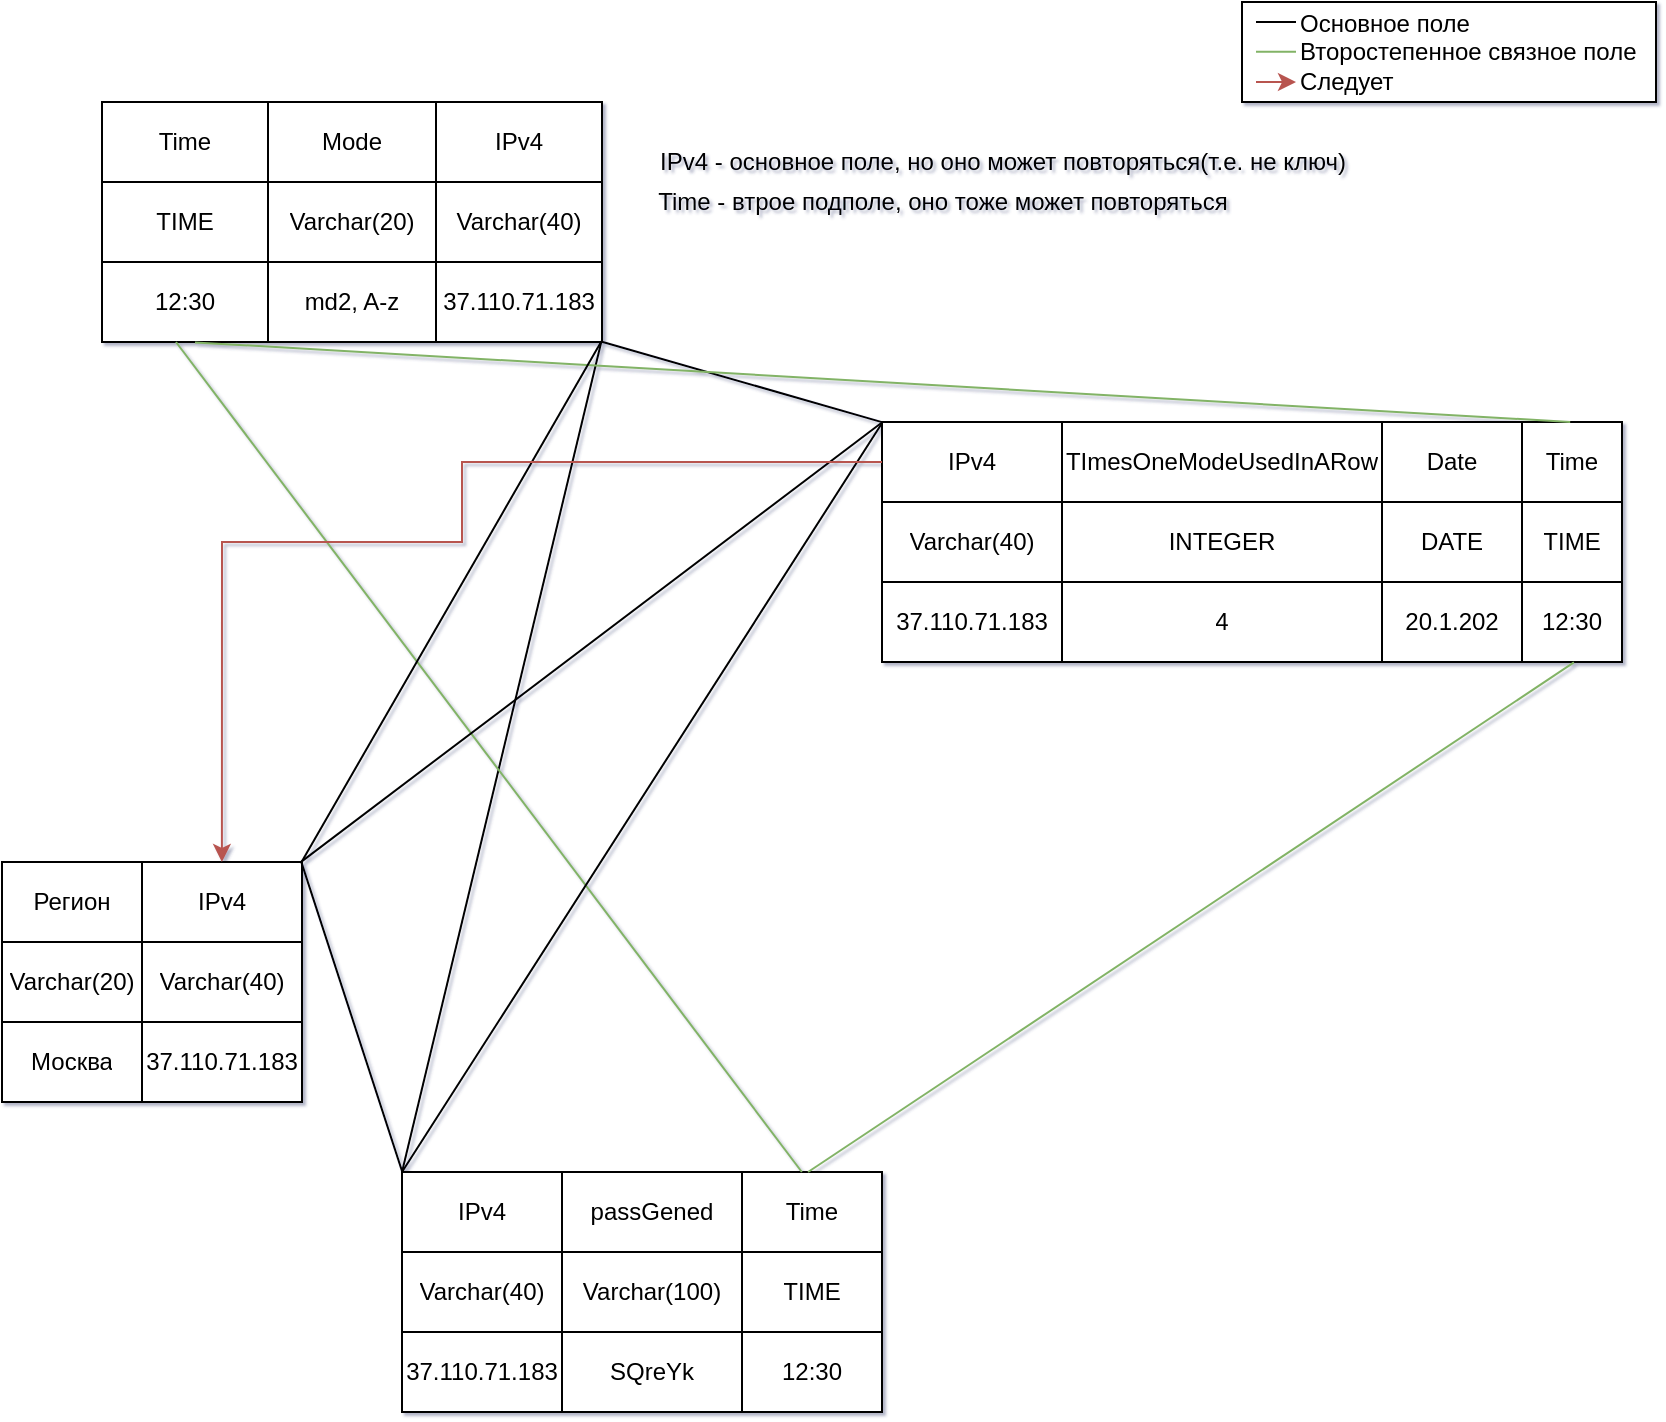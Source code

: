 <mxfile version="14.2.5" type="github">
  <diagram id="LZiAop6SkvyM2Lya098d" name="Page-1">
    <mxGraphModel dx="867" dy="768" grid="1" gridSize="10" guides="1" tooltips="1" connect="1" arrows="1" fold="1" page="1" pageScale="1" pageWidth="827" pageHeight="1169" math="0" shadow="1">
      <root>
        <mxCell id="0" />
        <mxCell id="1" parent="0" />
        <mxCell id="sJXOKXyNyVLJZZKxoagh-140" value="" style="rounded=0;whiteSpace=wrap;html=1;" vertex="1" parent="1">
          <mxGeometry x="620" width="207" height="50" as="geometry" />
        </mxCell>
        <mxCell id="sJXOKXyNyVLJZZKxoagh-1" value="" style="shape=table;html=1;whiteSpace=wrap;startSize=0;container=1;collapsible=0;childLayout=tableLayout;" vertex="1" parent="1">
          <mxGeometry x="50" y="50" width="250" height="120" as="geometry" />
        </mxCell>
        <mxCell id="sJXOKXyNyVLJZZKxoagh-2" value="" style="shape=partialRectangle;html=1;whiteSpace=wrap;collapsible=0;dropTarget=0;pointerEvents=0;fillColor=none;top=0;left=0;bottom=0;right=0;points=[[0,0.5],[1,0.5]];portConstraint=eastwest;" vertex="1" parent="sJXOKXyNyVLJZZKxoagh-1">
          <mxGeometry width="250" height="40" as="geometry" />
        </mxCell>
        <mxCell id="sJXOKXyNyVLJZZKxoagh-3" value="Time" style="shape=partialRectangle;html=1;whiteSpace=wrap;connectable=0;fillColor=none;top=0;left=0;bottom=0;right=0;overflow=hidden;" vertex="1" parent="sJXOKXyNyVLJZZKxoagh-2">
          <mxGeometry width="83" height="40" as="geometry" />
        </mxCell>
        <mxCell id="sJXOKXyNyVLJZZKxoagh-4" value="Mode" style="shape=partialRectangle;html=1;whiteSpace=wrap;connectable=0;fillColor=none;top=0;left=0;bottom=0;right=0;overflow=hidden;" vertex="1" parent="sJXOKXyNyVLJZZKxoagh-2">
          <mxGeometry x="83" width="84" height="40" as="geometry" />
        </mxCell>
        <mxCell id="sJXOKXyNyVLJZZKxoagh-5" value="IPv4" style="shape=partialRectangle;html=1;whiteSpace=wrap;connectable=0;fillColor=none;top=0;left=0;bottom=0;right=0;overflow=hidden;" vertex="1" parent="sJXOKXyNyVLJZZKxoagh-2">
          <mxGeometry x="167" width="83" height="40" as="geometry" />
        </mxCell>
        <mxCell id="sJXOKXyNyVLJZZKxoagh-6" value="" style="shape=partialRectangle;html=1;whiteSpace=wrap;collapsible=0;dropTarget=0;pointerEvents=0;fillColor=none;top=0;left=0;bottom=0;right=0;points=[[0,0.5],[1,0.5]];portConstraint=eastwest;" vertex="1" parent="sJXOKXyNyVLJZZKxoagh-1">
          <mxGeometry y="40" width="250" height="40" as="geometry" />
        </mxCell>
        <mxCell id="sJXOKXyNyVLJZZKxoagh-7" value="TIME" style="shape=partialRectangle;html=1;whiteSpace=wrap;connectable=0;fillColor=none;top=0;left=0;bottom=0;right=0;overflow=hidden;" vertex="1" parent="sJXOKXyNyVLJZZKxoagh-6">
          <mxGeometry width="83" height="40" as="geometry" />
        </mxCell>
        <mxCell id="sJXOKXyNyVLJZZKxoagh-8" value="Varchar(20)" style="shape=partialRectangle;html=1;whiteSpace=wrap;connectable=0;fillColor=none;top=0;left=0;bottom=0;right=0;overflow=hidden;" vertex="1" parent="sJXOKXyNyVLJZZKxoagh-6">
          <mxGeometry x="83" width="84" height="40" as="geometry" />
        </mxCell>
        <mxCell id="sJXOKXyNyVLJZZKxoagh-9" value="Varchar(40)" style="shape=partialRectangle;html=1;whiteSpace=wrap;connectable=0;fillColor=none;top=0;left=0;bottom=0;right=0;overflow=hidden;" vertex="1" parent="sJXOKXyNyVLJZZKxoagh-6">
          <mxGeometry x="167" width="83" height="40" as="geometry" />
        </mxCell>
        <mxCell id="sJXOKXyNyVLJZZKxoagh-10" value="" style="shape=partialRectangle;html=1;whiteSpace=wrap;collapsible=0;dropTarget=0;pointerEvents=0;fillColor=none;top=0;left=0;bottom=0;right=0;points=[[0,0.5],[1,0.5]];portConstraint=eastwest;" vertex="1" parent="sJXOKXyNyVLJZZKxoagh-1">
          <mxGeometry y="80" width="250" height="40" as="geometry" />
        </mxCell>
        <mxCell id="sJXOKXyNyVLJZZKxoagh-11" value="12:30" style="shape=partialRectangle;html=1;whiteSpace=wrap;connectable=0;fillColor=none;top=0;left=0;bottom=0;right=0;overflow=hidden;" vertex="1" parent="sJXOKXyNyVLJZZKxoagh-10">
          <mxGeometry width="83" height="40" as="geometry" />
        </mxCell>
        <mxCell id="sJXOKXyNyVLJZZKxoagh-12" value="md2, A-z" style="shape=partialRectangle;html=1;whiteSpace=wrap;connectable=0;fillColor=none;top=0;left=0;bottom=0;right=0;overflow=hidden;" vertex="1" parent="sJXOKXyNyVLJZZKxoagh-10">
          <mxGeometry x="83" width="84" height="40" as="geometry" />
        </mxCell>
        <mxCell id="sJXOKXyNyVLJZZKxoagh-13" value="37.110.71.183" style="shape=partialRectangle;html=1;whiteSpace=wrap;connectable=0;fillColor=none;top=0;left=0;bottom=0;right=0;overflow=hidden;" vertex="1" parent="sJXOKXyNyVLJZZKxoagh-10">
          <mxGeometry x="167" width="83" height="40" as="geometry" />
        </mxCell>
        <mxCell id="sJXOKXyNyVLJZZKxoagh-51" value="" style="shape=table;html=1;whiteSpace=wrap;startSize=0;container=1;collapsible=0;childLayout=tableLayout;" vertex="1" parent="1">
          <mxGeometry x="200" y="585" width="240" height="120" as="geometry" />
        </mxCell>
        <mxCell id="sJXOKXyNyVLJZZKxoagh-52" value="" style="shape=partialRectangle;html=1;whiteSpace=wrap;collapsible=0;dropTarget=0;pointerEvents=0;fillColor=none;top=0;left=0;bottom=0;right=0;points=[[0,0.5],[1,0.5]];portConstraint=eastwest;" vertex="1" parent="sJXOKXyNyVLJZZKxoagh-51">
          <mxGeometry width="240" height="40" as="geometry" />
        </mxCell>
        <mxCell id="sJXOKXyNyVLJZZKxoagh-53" value="IPv4" style="shape=partialRectangle;html=1;whiteSpace=wrap;connectable=0;fillColor=none;top=0;left=0;bottom=0;right=0;overflow=hidden;" vertex="1" parent="sJXOKXyNyVLJZZKxoagh-52">
          <mxGeometry width="80" height="40" as="geometry" />
        </mxCell>
        <mxCell id="sJXOKXyNyVLJZZKxoagh-54" value="passGened" style="shape=partialRectangle;html=1;whiteSpace=wrap;connectable=0;fillColor=none;top=0;left=0;bottom=0;right=0;overflow=hidden;" vertex="1" parent="sJXOKXyNyVLJZZKxoagh-52">
          <mxGeometry x="80" width="90" height="40" as="geometry" />
        </mxCell>
        <mxCell id="sJXOKXyNyVLJZZKxoagh-55" value="Time" style="shape=partialRectangle;html=1;whiteSpace=wrap;connectable=0;fillColor=none;top=0;left=0;bottom=0;right=0;overflow=hidden;" vertex="1" parent="sJXOKXyNyVLJZZKxoagh-52">
          <mxGeometry x="170" width="70" height="40" as="geometry" />
        </mxCell>
        <mxCell id="sJXOKXyNyVLJZZKxoagh-56" value="" style="shape=partialRectangle;html=1;whiteSpace=wrap;collapsible=0;dropTarget=0;pointerEvents=0;fillColor=none;top=0;left=0;bottom=0;right=0;points=[[0,0.5],[1,0.5]];portConstraint=eastwest;" vertex="1" parent="sJXOKXyNyVLJZZKxoagh-51">
          <mxGeometry y="40" width="240" height="40" as="geometry" />
        </mxCell>
        <mxCell id="sJXOKXyNyVLJZZKxoagh-57" value="&lt;span&gt;Varchar(40)&lt;/span&gt;" style="shape=partialRectangle;html=1;whiteSpace=wrap;connectable=0;fillColor=none;top=0;left=0;bottom=0;right=0;overflow=hidden;" vertex="1" parent="sJXOKXyNyVLJZZKxoagh-56">
          <mxGeometry width="80" height="40" as="geometry" />
        </mxCell>
        <mxCell id="sJXOKXyNyVLJZZKxoagh-58" value="Varchar(100)" style="shape=partialRectangle;html=1;whiteSpace=wrap;connectable=0;fillColor=none;top=0;left=0;bottom=0;right=0;overflow=hidden;" vertex="1" parent="sJXOKXyNyVLJZZKxoagh-56">
          <mxGeometry x="80" width="90" height="40" as="geometry" />
        </mxCell>
        <mxCell id="sJXOKXyNyVLJZZKxoagh-59" value="&lt;span&gt;TIME&lt;/span&gt;" style="shape=partialRectangle;html=1;whiteSpace=wrap;connectable=0;fillColor=none;top=0;left=0;bottom=0;right=0;overflow=hidden;" vertex="1" parent="sJXOKXyNyVLJZZKxoagh-56">
          <mxGeometry x="170" width="70" height="40" as="geometry" />
        </mxCell>
        <mxCell id="sJXOKXyNyVLJZZKxoagh-60" value="" style="shape=partialRectangle;html=1;whiteSpace=wrap;collapsible=0;dropTarget=0;pointerEvents=0;fillColor=none;top=0;left=0;bottom=0;right=0;points=[[0,0.5],[1,0.5]];portConstraint=eastwest;" vertex="1" parent="sJXOKXyNyVLJZZKxoagh-51">
          <mxGeometry y="80" width="240" height="40" as="geometry" />
        </mxCell>
        <mxCell id="sJXOKXyNyVLJZZKxoagh-61" value="37.110.71.183" style="shape=partialRectangle;html=1;whiteSpace=wrap;connectable=0;fillColor=none;top=0;left=0;bottom=0;right=0;overflow=hidden;" vertex="1" parent="sJXOKXyNyVLJZZKxoagh-60">
          <mxGeometry width="80" height="40" as="geometry" />
        </mxCell>
        <mxCell id="sJXOKXyNyVLJZZKxoagh-62" value="SQreYk" style="shape=partialRectangle;html=1;whiteSpace=wrap;connectable=0;fillColor=none;top=0;left=0;bottom=0;right=0;overflow=hidden;" vertex="1" parent="sJXOKXyNyVLJZZKxoagh-60">
          <mxGeometry x="80" width="90" height="40" as="geometry" />
        </mxCell>
        <mxCell id="sJXOKXyNyVLJZZKxoagh-63" value="12:30" style="shape=partialRectangle;html=1;whiteSpace=wrap;connectable=0;fillColor=none;top=0;left=0;bottom=0;right=0;overflow=hidden;" vertex="1" parent="sJXOKXyNyVLJZZKxoagh-60">
          <mxGeometry x="170" width="70" height="40" as="geometry" />
        </mxCell>
        <mxCell id="sJXOKXyNyVLJZZKxoagh-65" value="" style="endArrow=none;html=1;exitX=0;exitY=0;exitDx=0;exitDy=0;entryX=0.999;entryY=0.987;entryDx=0;entryDy=0;entryPerimeter=0;" edge="1" parent="1" source="sJXOKXyNyVLJZZKxoagh-51" target="sJXOKXyNyVLJZZKxoagh-10">
          <mxGeometry width="50" height="50" relative="1" as="geometry">
            <mxPoint x="180" y="650" as="sourcePoint" />
            <mxPoint x="260" y="190" as="targetPoint" />
          </mxGeometry>
        </mxCell>
        <mxCell id="sJXOKXyNyVLJZZKxoagh-66" value="" style="endArrow=none;html=1;exitX=0.833;exitY=0;exitDx=0;exitDy=0;exitPerimeter=0;entryX=0.148;entryY=1;entryDx=0;entryDy=0;entryPerimeter=0;fillColor=#d5e8d4;strokeColor=#82b366;" edge="1" parent="1" source="sJXOKXyNyVLJZZKxoagh-52" target="sJXOKXyNyVLJZZKxoagh-10">
          <mxGeometry width="50" height="50" relative="1" as="geometry">
            <mxPoint x="415" y="500" as="sourcePoint" />
            <mxPoint x="262" y="203" as="targetPoint" />
          </mxGeometry>
        </mxCell>
        <mxCell id="sJXOKXyNyVLJZZKxoagh-67" value="" style="endArrow=none;html=1;entryX=0.001;entryY=0.001;entryDx=0;entryDy=0;entryPerimeter=0;" edge="1" parent="1" target="sJXOKXyNyVLJZZKxoagh-99">
          <mxGeometry width="50" height="50" relative="1" as="geometry">
            <mxPoint x="200" y="585" as="sourcePoint" />
            <mxPoint x="400" y="400" as="targetPoint" />
          </mxGeometry>
        </mxCell>
        <mxCell id="sJXOKXyNyVLJZZKxoagh-69" value="IPv4 - основное поле, но оно может повторяться(т.е. не ключ)" style="text;html=1;resizable=0;autosize=1;align=center;verticalAlign=middle;points=[];fillColor=none;strokeColor=none;rounded=0;" vertex="1" parent="1">
          <mxGeometry x="320" y="70" width="360" height="20" as="geometry" />
        </mxCell>
        <mxCell id="sJXOKXyNyVLJZZKxoagh-97" value="" style="endArrow=none;html=1;entryX=0.998;entryY=0.993;entryDx=0;entryDy=0;entryPerimeter=0;exitX=0.001;exitY=0.005;exitDx=0;exitDy=0;exitPerimeter=0;" edge="1" parent="1" source="sJXOKXyNyVLJZZKxoagh-99" target="sJXOKXyNyVLJZZKxoagh-10">
          <mxGeometry width="50" height="50" relative="1" as="geometry">
            <mxPoint x="450" y="300" as="sourcePoint" />
            <mxPoint x="440" y="440" as="targetPoint" />
          </mxGeometry>
        </mxCell>
        <mxCell id="sJXOKXyNyVLJZZKxoagh-98" value="" style="shape=table;html=1;whiteSpace=wrap;startSize=0;container=1;collapsible=0;childLayout=tableLayout;" vertex="1" parent="1">
          <mxGeometry x="440" y="210" width="370" height="120" as="geometry" />
        </mxCell>
        <mxCell id="sJXOKXyNyVLJZZKxoagh-99" value="" style="shape=partialRectangle;html=1;whiteSpace=wrap;collapsible=0;dropTarget=0;pointerEvents=0;fillColor=none;top=0;left=0;bottom=0;right=0;points=[[0,0.5],[1,0.5]];portConstraint=eastwest;" vertex="1" parent="sJXOKXyNyVLJZZKxoagh-98">
          <mxGeometry width="370" height="40" as="geometry" />
        </mxCell>
        <mxCell id="sJXOKXyNyVLJZZKxoagh-100" value="IPv4" style="shape=partialRectangle;html=1;whiteSpace=wrap;connectable=0;overflow=hidden;fillColor=none;top=0;left=0;bottom=0;right=0;" vertex="1" parent="sJXOKXyNyVLJZZKxoagh-99">
          <mxGeometry width="90" height="40" as="geometry" />
        </mxCell>
        <mxCell id="sJXOKXyNyVLJZZKxoagh-101" value="&lt;span&gt;TImesOneModeUsedInARow&lt;/span&gt;" style="shape=partialRectangle;html=1;whiteSpace=wrap;connectable=0;overflow=hidden;fillColor=none;top=0;left=0;bottom=0;right=0;" vertex="1" parent="sJXOKXyNyVLJZZKxoagh-99">
          <mxGeometry x="90" width="160" height="40" as="geometry" />
        </mxCell>
        <mxCell id="sJXOKXyNyVLJZZKxoagh-102" value="&lt;span&gt;Date&lt;/span&gt;" style="shape=partialRectangle;html=1;whiteSpace=wrap;connectable=0;overflow=hidden;fillColor=none;top=0;left=0;bottom=0;right=0;" vertex="1" parent="sJXOKXyNyVLJZZKxoagh-99">
          <mxGeometry x="250" width="70" height="40" as="geometry" />
        </mxCell>
        <mxCell id="sJXOKXyNyVLJZZKxoagh-103" value="Time" style="shape=partialRectangle;html=1;whiteSpace=wrap;connectable=0;overflow=hidden;fillColor=none;top=0;left=0;bottom=0;right=0;" vertex="1" parent="sJXOKXyNyVLJZZKxoagh-99">
          <mxGeometry x="320" width="50" height="40" as="geometry" />
        </mxCell>
        <mxCell id="sJXOKXyNyVLJZZKxoagh-104" value="" style="shape=partialRectangle;html=1;whiteSpace=wrap;collapsible=0;dropTarget=0;pointerEvents=0;fillColor=none;top=0;left=0;bottom=0;right=0;points=[[0,0.5],[1,0.5]];portConstraint=eastwest;" vertex="1" parent="sJXOKXyNyVLJZZKxoagh-98">
          <mxGeometry y="40" width="370" height="40" as="geometry" />
        </mxCell>
        <mxCell id="sJXOKXyNyVLJZZKxoagh-105" value="&lt;span&gt;Varchar(40)&lt;/span&gt;" style="shape=partialRectangle;html=1;whiteSpace=wrap;connectable=0;overflow=hidden;fillColor=none;top=0;left=0;bottom=0;right=0;" vertex="1" parent="sJXOKXyNyVLJZZKxoagh-104">
          <mxGeometry width="90" height="40" as="geometry" />
        </mxCell>
        <mxCell id="sJXOKXyNyVLJZZKxoagh-106" value="&lt;span&gt;INTEGER&lt;/span&gt;" style="shape=partialRectangle;html=1;whiteSpace=wrap;connectable=0;overflow=hidden;fillColor=none;top=0;left=0;bottom=0;right=0;" vertex="1" parent="sJXOKXyNyVLJZZKxoagh-104">
          <mxGeometry x="90" width="160" height="40" as="geometry" />
        </mxCell>
        <mxCell id="sJXOKXyNyVLJZZKxoagh-107" value="&lt;span&gt;DATE&lt;/span&gt;" style="shape=partialRectangle;html=1;whiteSpace=wrap;connectable=0;overflow=hidden;fillColor=none;top=0;left=0;bottom=0;right=0;" vertex="1" parent="sJXOKXyNyVLJZZKxoagh-104">
          <mxGeometry x="250" width="70" height="40" as="geometry" />
        </mxCell>
        <mxCell id="sJXOKXyNyVLJZZKxoagh-108" value="TIME" style="shape=partialRectangle;html=1;whiteSpace=wrap;connectable=0;overflow=hidden;fillColor=none;top=0;left=0;bottom=0;right=0;" vertex="1" parent="sJXOKXyNyVLJZZKxoagh-104">
          <mxGeometry x="320" width="50" height="40" as="geometry" />
        </mxCell>
        <mxCell id="sJXOKXyNyVLJZZKxoagh-109" value="" style="shape=partialRectangle;html=1;whiteSpace=wrap;collapsible=0;dropTarget=0;pointerEvents=0;fillColor=none;top=0;left=0;bottom=0;right=0;points=[[0,0.5],[1,0.5]];portConstraint=eastwest;" vertex="1" parent="sJXOKXyNyVLJZZKxoagh-98">
          <mxGeometry y="80" width="370" height="40" as="geometry" />
        </mxCell>
        <mxCell id="sJXOKXyNyVLJZZKxoagh-110" value="&lt;span&gt;37.110.71.183&lt;/span&gt;" style="shape=partialRectangle;html=1;whiteSpace=wrap;connectable=0;overflow=hidden;fillColor=none;top=0;left=0;bottom=0;right=0;" vertex="1" parent="sJXOKXyNyVLJZZKxoagh-109">
          <mxGeometry width="90" height="40" as="geometry" />
        </mxCell>
        <mxCell id="sJXOKXyNyVLJZZKxoagh-111" value="4" style="shape=partialRectangle;html=1;whiteSpace=wrap;connectable=0;overflow=hidden;fillColor=none;top=0;left=0;bottom=0;right=0;" vertex="1" parent="sJXOKXyNyVLJZZKxoagh-109">
          <mxGeometry x="90" width="160" height="40" as="geometry" />
        </mxCell>
        <mxCell id="sJXOKXyNyVLJZZKxoagh-112" value="20.1.202" style="shape=partialRectangle;html=1;whiteSpace=wrap;connectable=0;overflow=hidden;fillColor=none;top=0;left=0;bottom=0;right=0;" vertex="1" parent="sJXOKXyNyVLJZZKxoagh-109">
          <mxGeometry x="250" width="70" height="40" as="geometry" />
        </mxCell>
        <mxCell id="sJXOKXyNyVLJZZKxoagh-113" value="12:30" style="shape=partialRectangle;html=1;whiteSpace=wrap;connectable=0;overflow=hidden;fillColor=none;top=0;left=0;bottom=0;right=0;" vertex="1" parent="sJXOKXyNyVLJZZKxoagh-109">
          <mxGeometry x="320" width="50" height="40" as="geometry" />
        </mxCell>
        <mxCell id="sJXOKXyNyVLJZZKxoagh-114" value="" style="endArrow=none;html=1;exitX=0.846;exitY=0;exitDx=0;exitDy=0;exitPerimeter=0;fillColor=#d5e8d4;strokeColor=#82b366;entryX=0.935;entryY=1.005;entryDx=0;entryDy=0;entryPerimeter=0;" edge="1" parent="1" source="sJXOKXyNyVLJZZKxoagh-52" target="sJXOKXyNyVLJZZKxoagh-109">
          <mxGeometry width="50" height="50" relative="1" as="geometry">
            <mxPoint x="390" y="490" as="sourcePoint" />
            <mxPoint x="764" y="460" as="targetPoint" />
          </mxGeometry>
        </mxCell>
        <mxCell id="sJXOKXyNyVLJZZKxoagh-115" value="" style="endArrow=none;html=1;entryX=0.93;entryY=0;entryDx=0;entryDy=0;entryPerimeter=0;fillColor=#d5e8d4;strokeColor=#82b366;exitX=0.186;exitY=1.005;exitDx=0;exitDy=0;exitPerimeter=0;" edge="1" parent="1" source="sJXOKXyNyVLJZZKxoagh-10" target="sJXOKXyNyVLJZZKxoagh-99">
          <mxGeometry width="50" height="50" relative="1" as="geometry">
            <mxPoint x="130" y="220" as="sourcePoint" />
            <mxPoint x="440" y="440" as="targetPoint" />
          </mxGeometry>
        </mxCell>
        <mxCell id="sJXOKXyNyVLJZZKxoagh-116" value="Time - втрое подполе, оно тоже&amp;nbsp;может повторяться" style="text;html=1;resizable=0;autosize=1;align=center;verticalAlign=middle;points=[];fillColor=none;strokeColor=none;rounded=0;" vertex="1" parent="1">
          <mxGeometry x="320" y="90" width="300" height="20" as="geometry" />
        </mxCell>
        <mxCell id="sJXOKXyNyVLJZZKxoagh-121" value="" style="shape=table;html=1;whiteSpace=wrap;startSize=0;container=1;collapsible=0;childLayout=tableLayout;" vertex="1" parent="1">
          <mxGeometry y="430" width="150.0" height="120" as="geometry" />
        </mxCell>
        <mxCell id="sJXOKXyNyVLJZZKxoagh-122" value="" style="shape=partialRectangle;html=1;whiteSpace=wrap;collapsible=0;dropTarget=0;pointerEvents=0;fillColor=none;top=0;left=0;bottom=0;right=0;points=[[0,0.5],[1,0.5]];portConstraint=eastwest;" vertex="1" parent="sJXOKXyNyVLJZZKxoagh-121">
          <mxGeometry width="150.0" height="40" as="geometry" />
        </mxCell>
        <mxCell id="sJXOKXyNyVLJZZKxoagh-123" value="Регион" style="shape=partialRectangle;html=1;whiteSpace=wrap;connectable=0;overflow=hidden;fillColor=none;top=0;left=0;bottom=0;right=0;" vertex="1" parent="sJXOKXyNyVLJZZKxoagh-122">
          <mxGeometry width="70" height="40" as="geometry" />
        </mxCell>
        <mxCell id="sJXOKXyNyVLJZZKxoagh-124" value="IPv4" style="shape=partialRectangle;html=1;whiteSpace=wrap;connectable=0;overflow=hidden;fillColor=none;top=0;left=0;bottom=0;right=0;" vertex="1" parent="sJXOKXyNyVLJZZKxoagh-122">
          <mxGeometry x="70" width="80" height="40" as="geometry" />
        </mxCell>
        <mxCell id="sJXOKXyNyVLJZZKxoagh-125" value="" style="shape=partialRectangle;html=1;whiteSpace=wrap;collapsible=0;dropTarget=0;pointerEvents=0;fillColor=none;top=0;left=0;bottom=0;right=0;points=[[0,0.5],[1,0.5]];portConstraint=eastwest;" vertex="1" parent="sJXOKXyNyVLJZZKxoagh-121">
          <mxGeometry y="40" width="150.0" height="40" as="geometry" />
        </mxCell>
        <mxCell id="sJXOKXyNyVLJZZKxoagh-126" value="&lt;span&gt;Varchar(20)&lt;/span&gt;" style="shape=partialRectangle;html=1;whiteSpace=wrap;connectable=0;overflow=hidden;fillColor=none;top=0;left=0;bottom=0;right=0;" vertex="1" parent="sJXOKXyNyVLJZZKxoagh-125">
          <mxGeometry width="70" height="40" as="geometry" />
        </mxCell>
        <mxCell id="sJXOKXyNyVLJZZKxoagh-127" value="&lt;span&gt;Varchar(40)&lt;/span&gt;" style="shape=partialRectangle;html=1;whiteSpace=wrap;connectable=0;overflow=hidden;fillColor=none;top=0;left=0;bottom=0;right=0;" vertex="1" parent="sJXOKXyNyVLJZZKxoagh-125">
          <mxGeometry x="70" width="80" height="40" as="geometry" />
        </mxCell>
        <mxCell id="sJXOKXyNyVLJZZKxoagh-128" value="" style="shape=partialRectangle;html=1;whiteSpace=wrap;collapsible=0;dropTarget=0;pointerEvents=0;fillColor=none;top=0;left=0;bottom=0;right=0;points=[[0,0.5],[1,0.5]];portConstraint=eastwest;" vertex="1" parent="sJXOKXyNyVLJZZKxoagh-121">
          <mxGeometry y="80" width="150.0" height="40" as="geometry" />
        </mxCell>
        <mxCell id="sJXOKXyNyVLJZZKxoagh-129" value="Москва" style="shape=partialRectangle;html=1;whiteSpace=wrap;connectable=0;overflow=hidden;fillColor=none;top=0;left=0;bottom=0;right=0;" vertex="1" parent="sJXOKXyNyVLJZZKxoagh-128">
          <mxGeometry width="70" height="40" as="geometry" />
        </mxCell>
        <mxCell id="sJXOKXyNyVLJZZKxoagh-130" value="&lt;span&gt;37.110.71.183&lt;/span&gt;" style="shape=partialRectangle;html=1;whiteSpace=wrap;connectable=0;overflow=hidden;fillColor=none;top=0;left=0;bottom=0;right=0;" vertex="1" parent="sJXOKXyNyVLJZZKxoagh-128">
          <mxGeometry x="70" width="80" height="40" as="geometry" />
        </mxCell>
        <mxCell id="sJXOKXyNyVLJZZKxoagh-131" value="" style="endArrow=none;html=1;exitX=0.998;exitY=0.003;exitDx=0;exitDy=0;exitPerimeter=0;entryX=0.998;entryY=1;entryDx=0;entryDy=0;entryPerimeter=0;" edge="1" parent="1" source="sJXOKXyNyVLJZZKxoagh-122" target="sJXOKXyNyVLJZZKxoagh-10">
          <mxGeometry width="50" height="50" relative="1" as="geometry">
            <mxPoint x="30" y="320" as="sourcePoint" />
            <mxPoint x="280" y="210" as="targetPoint" />
          </mxGeometry>
        </mxCell>
        <mxCell id="sJXOKXyNyVLJZZKxoagh-132" value="" style="endArrow=none;html=1;exitX=0.997;exitY=-0.002;exitDx=0;exitDy=0;exitPerimeter=0;entryX=-0.001;entryY=0.013;entryDx=0;entryDy=0;entryPerimeter=0;" edge="1" parent="1" source="sJXOKXyNyVLJZZKxoagh-122" target="sJXOKXyNyVLJZZKxoagh-99">
          <mxGeometry width="50" height="50" relative="1" as="geometry">
            <mxPoint x="160" y="390" as="sourcePoint" />
            <mxPoint x="400" y="310" as="targetPoint" />
          </mxGeometry>
        </mxCell>
        <mxCell id="sJXOKXyNyVLJZZKxoagh-133" value="" style="endArrow=none;html=1;exitX=0.997;exitY=-0.008;exitDx=0;exitDy=0;entryX=0.001;entryY=0.006;entryDx=0;entryDy=0;entryPerimeter=0;exitPerimeter=0;" edge="1" parent="1" source="sJXOKXyNyVLJZZKxoagh-122" target="sJXOKXyNyVLJZZKxoagh-52">
          <mxGeometry width="50" height="50" relative="1" as="geometry">
            <mxPoint x="170" y="420" as="sourcePoint" />
            <mxPoint x="210" y="620" as="targetPoint" />
          </mxGeometry>
        </mxCell>
        <mxCell id="sJXOKXyNyVLJZZKxoagh-135" style="edgeStyle=orthogonalEdgeStyle;rounded=0;orthogonalLoop=1;jettySize=auto;html=1;exitX=0;exitY=0.5;exitDx=0;exitDy=0;entryX=0.733;entryY=0;entryDx=0;entryDy=0;entryPerimeter=0;fillColor=#f8cecc;strokeColor=#b85450;" edge="1" parent="1" source="sJXOKXyNyVLJZZKxoagh-99" target="sJXOKXyNyVLJZZKxoagh-122">
          <mxGeometry relative="1" as="geometry">
            <Array as="points">
              <mxPoint x="230" y="230" />
              <mxPoint x="230" y="270" />
              <mxPoint x="110" y="270" />
            </Array>
          </mxGeometry>
        </mxCell>
        <mxCell id="sJXOKXyNyVLJZZKxoagh-136" value="" style="endArrow=none;html=1;" edge="1" parent="1">
          <mxGeometry width="50" height="50" relative="1" as="geometry">
            <mxPoint x="627" y="10" as="sourcePoint" />
            <mxPoint x="647" y="10" as="targetPoint" />
            <Array as="points">
              <mxPoint x="637" y="10" />
            </Array>
          </mxGeometry>
        </mxCell>
        <mxCell id="sJXOKXyNyVLJZZKxoagh-137" value="Основное поле&lt;br&gt;&lt;div&gt;&lt;span&gt;Второстепенное связное поле&lt;/span&gt;&lt;/div&gt;Следует" style="text;html=1;resizable=0;autosize=1;align=left;verticalAlign=middle;points=[];fillColor=none;strokeColor=none;rounded=0;" vertex="1" parent="1">
          <mxGeometry x="647" width="180" height="50" as="geometry" />
        </mxCell>
        <mxCell id="sJXOKXyNyVLJZZKxoagh-138" value="" style="endArrow=none;html=1;fillColor=#d5e8d4;strokeColor=#82b366;" edge="1" parent="1">
          <mxGeometry width="50" height="50" relative="1" as="geometry">
            <mxPoint x="627" y="24.86" as="sourcePoint" />
            <mxPoint x="647" y="24.86" as="targetPoint" />
          </mxGeometry>
        </mxCell>
        <mxCell id="sJXOKXyNyVLJZZKxoagh-139" value="" style="endArrow=classic;html=1;fillColor=#f8cecc;strokeColor=#b85450;" edge="1" parent="1">
          <mxGeometry width="50" height="50" relative="1" as="geometry">
            <mxPoint x="627" y="40" as="sourcePoint" />
            <mxPoint x="647" y="40" as="targetPoint" />
          </mxGeometry>
        </mxCell>
      </root>
    </mxGraphModel>
  </diagram>
</mxfile>
